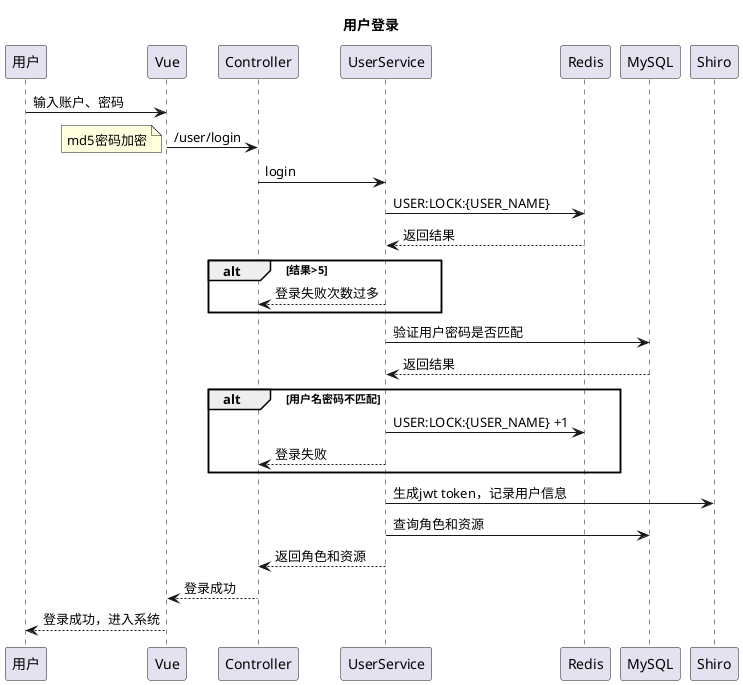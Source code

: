 @startuml
'https://plantuml.com/sequence-diagram
title 用户登录

用户 -> Vue : 输入账户、密码
Vue -> Controller : /user/login
note left
md5密码加密
end note
Controller -> UserService : login
UserService -> Redis : USER:LOCK:{USER_NAME}
UserService <-- Redis : 返回结果
alt 结果>5
    UserService --> Controller : 登录失败次数过多
end alt

UserService -> MySQL : 验证用户密码是否匹配
UserService <-- MySQL : 返回结果
alt 用户名密码不匹配
    UserService -> Redis : USER:LOCK:{USER_NAME} +1
    UserService --> Controller : 登录失败
end alt
UserService -> Shiro : 生成jwt token，记录用户信息
UserService -> MySQL : 查询角色和资源
UserService --> Controller : 返回角色和资源
Controller --> Vue : 登录成功
Vue --> 用户 : 登录成功，进入系统
@enduml